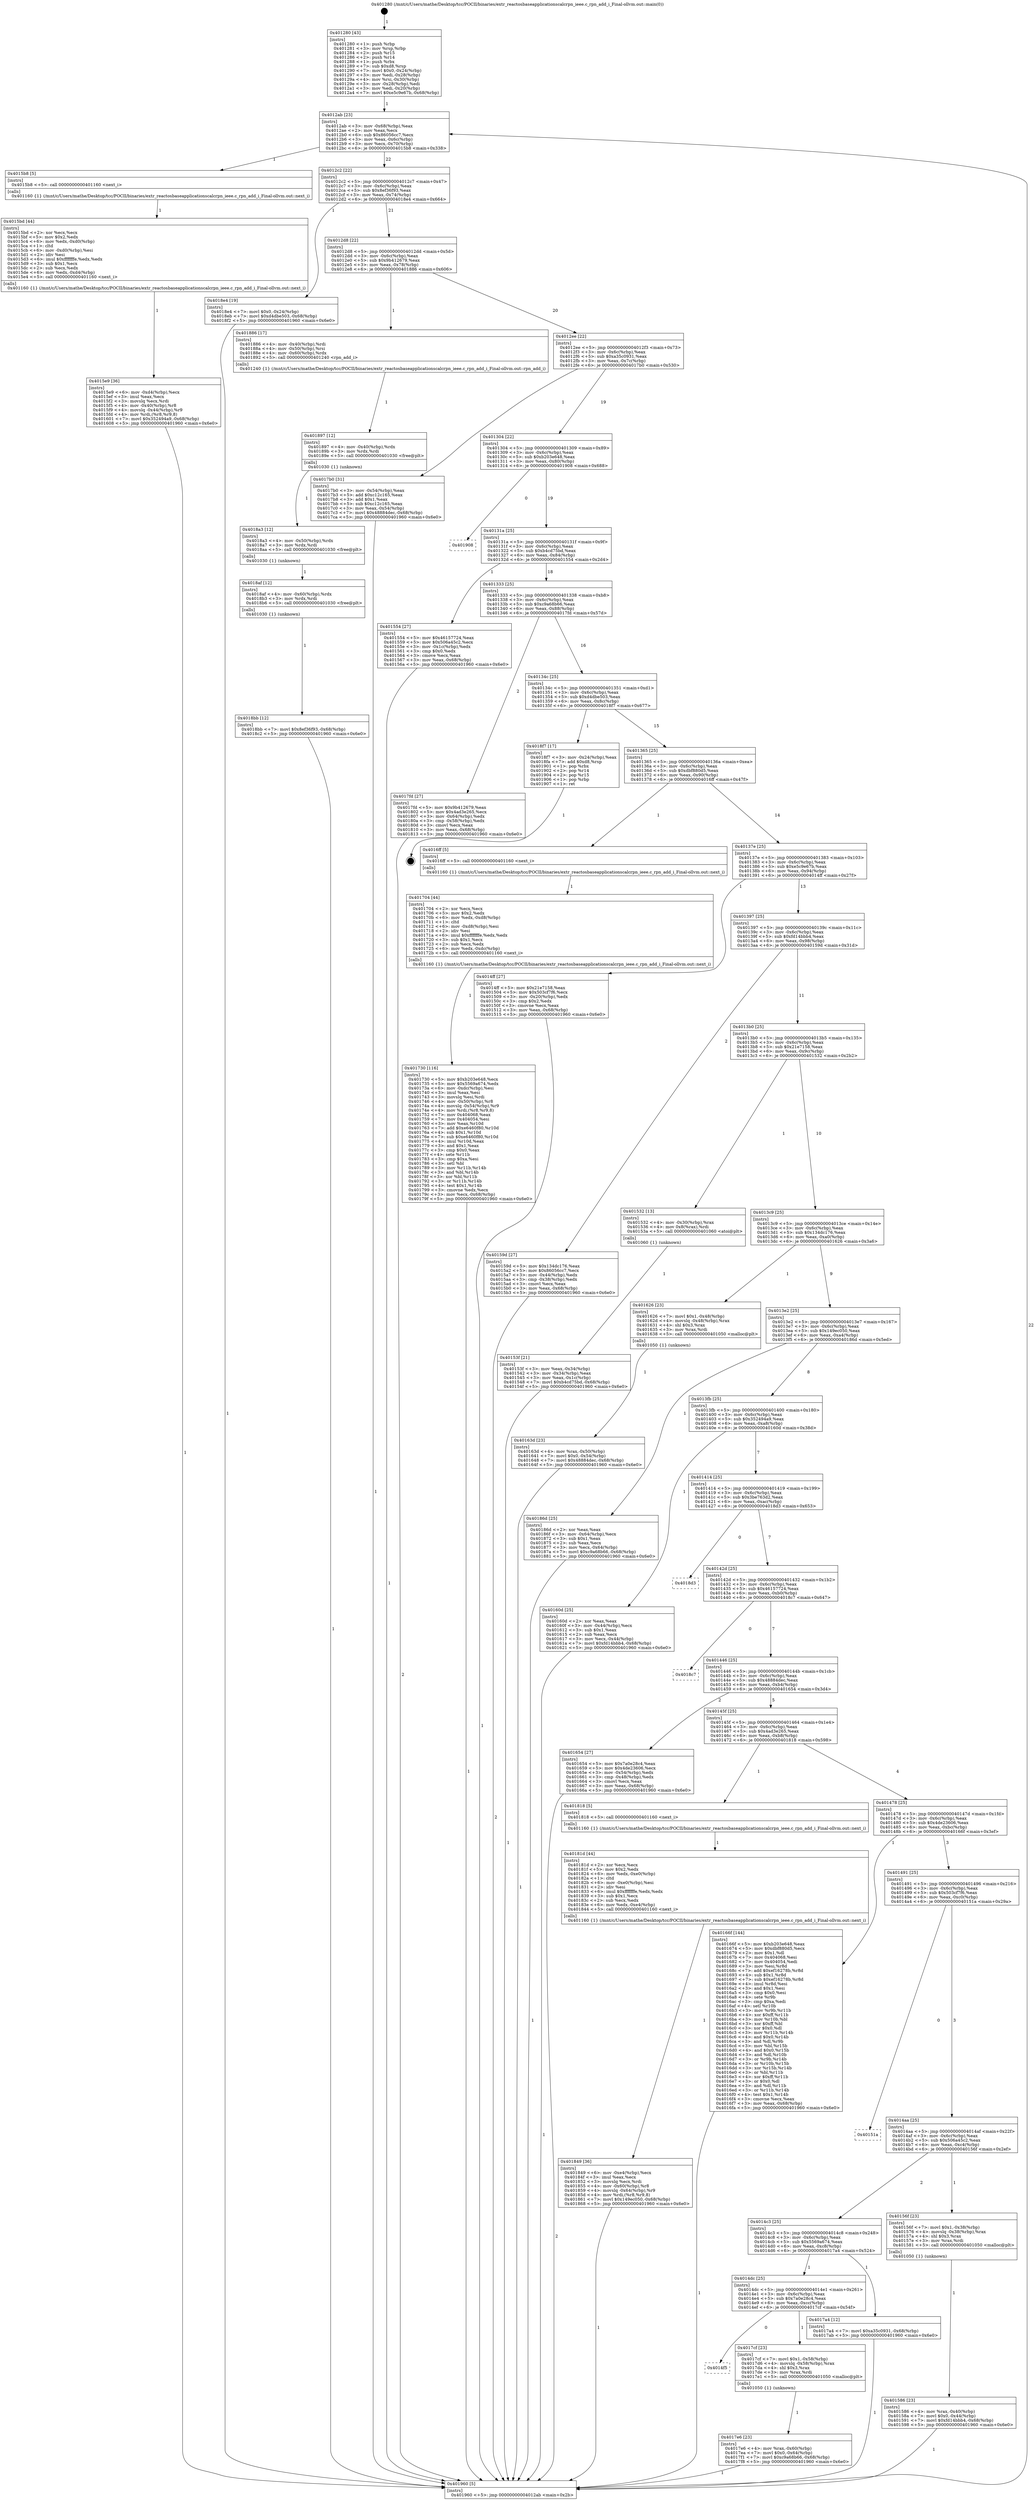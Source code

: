digraph "0x401280" {
  label = "0x401280 (/mnt/c/Users/mathe/Desktop/tcc/POCII/binaries/extr_reactosbaseapplicationscalcrpn_ieee.c_rpn_add_i_Final-ollvm.out::main(0))"
  labelloc = "t"
  node[shape=record]

  Entry [label="",width=0.3,height=0.3,shape=circle,fillcolor=black,style=filled]
  "0x4012ab" [label="{
     0x4012ab [23]\l
     | [instrs]\l
     &nbsp;&nbsp;0x4012ab \<+3\>: mov -0x68(%rbp),%eax\l
     &nbsp;&nbsp;0x4012ae \<+2\>: mov %eax,%ecx\l
     &nbsp;&nbsp;0x4012b0 \<+6\>: sub $0x86056cc7,%ecx\l
     &nbsp;&nbsp;0x4012b6 \<+3\>: mov %eax,-0x6c(%rbp)\l
     &nbsp;&nbsp;0x4012b9 \<+3\>: mov %ecx,-0x70(%rbp)\l
     &nbsp;&nbsp;0x4012bc \<+6\>: je 00000000004015b8 \<main+0x338\>\l
  }"]
  "0x4015b8" [label="{
     0x4015b8 [5]\l
     | [instrs]\l
     &nbsp;&nbsp;0x4015b8 \<+5\>: call 0000000000401160 \<next_i\>\l
     | [calls]\l
     &nbsp;&nbsp;0x401160 \{1\} (/mnt/c/Users/mathe/Desktop/tcc/POCII/binaries/extr_reactosbaseapplicationscalcrpn_ieee.c_rpn_add_i_Final-ollvm.out::next_i)\l
  }"]
  "0x4012c2" [label="{
     0x4012c2 [22]\l
     | [instrs]\l
     &nbsp;&nbsp;0x4012c2 \<+5\>: jmp 00000000004012c7 \<main+0x47\>\l
     &nbsp;&nbsp;0x4012c7 \<+3\>: mov -0x6c(%rbp),%eax\l
     &nbsp;&nbsp;0x4012ca \<+5\>: sub $0x8ef36f93,%eax\l
     &nbsp;&nbsp;0x4012cf \<+3\>: mov %eax,-0x74(%rbp)\l
     &nbsp;&nbsp;0x4012d2 \<+6\>: je 00000000004018e4 \<main+0x664\>\l
  }"]
  Exit [label="",width=0.3,height=0.3,shape=circle,fillcolor=black,style=filled,peripheries=2]
  "0x4018e4" [label="{
     0x4018e4 [19]\l
     | [instrs]\l
     &nbsp;&nbsp;0x4018e4 \<+7\>: movl $0x0,-0x24(%rbp)\l
     &nbsp;&nbsp;0x4018eb \<+7\>: movl $0xd4dbe503,-0x68(%rbp)\l
     &nbsp;&nbsp;0x4018f2 \<+5\>: jmp 0000000000401960 \<main+0x6e0\>\l
  }"]
  "0x4012d8" [label="{
     0x4012d8 [22]\l
     | [instrs]\l
     &nbsp;&nbsp;0x4012d8 \<+5\>: jmp 00000000004012dd \<main+0x5d\>\l
     &nbsp;&nbsp;0x4012dd \<+3\>: mov -0x6c(%rbp),%eax\l
     &nbsp;&nbsp;0x4012e0 \<+5\>: sub $0x9b412679,%eax\l
     &nbsp;&nbsp;0x4012e5 \<+3\>: mov %eax,-0x78(%rbp)\l
     &nbsp;&nbsp;0x4012e8 \<+6\>: je 0000000000401886 \<main+0x606\>\l
  }"]
  "0x4018bb" [label="{
     0x4018bb [12]\l
     | [instrs]\l
     &nbsp;&nbsp;0x4018bb \<+7\>: movl $0x8ef36f93,-0x68(%rbp)\l
     &nbsp;&nbsp;0x4018c2 \<+5\>: jmp 0000000000401960 \<main+0x6e0\>\l
  }"]
  "0x401886" [label="{
     0x401886 [17]\l
     | [instrs]\l
     &nbsp;&nbsp;0x401886 \<+4\>: mov -0x40(%rbp),%rdi\l
     &nbsp;&nbsp;0x40188a \<+4\>: mov -0x50(%rbp),%rsi\l
     &nbsp;&nbsp;0x40188e \<+4\>: mov -0x60(%rbp),%rdx\l
     &nbsp;&nbsp;0x401892 \<+5\>: call 0000000000401240 \<rpn_add_i\>\l
     | [calls]\l
     &nbsp;&nbsp;0x401240 \{1\} (/mnt/c/Users/mathe/Desktop/tcc/POCII/binaries/extr_reactosbaseapplicationscalcrpn_ieee.c_rpn_add_i_Final-ollvm.out::rpn_add_i)\l
  }"]
  "0x4012ee" [label="{
     0x4012ee [22]\l
     | [instrs]\l
     &nbsp;&nbsp;0x4012ee \<+5\>: jmp 00000000004012f3 \<main+0x73\>\l
     &nbsp;&nbsp;0x4012f3 \<+3\>: mov -0x6c(%rbp),%eax\l
     &nbsp;&nbsp;0x4012f6 \<+5\>: sub $0xa35c0931,%eax\l
     &nbsp;&nbsp;0x4012fb \<+3\>: mov %eax,-0x7c(%rbp)\l
     &nbsp;&nbsp;0x4012fe \<+6\>: je 00000000004017b0 \<main+0x530\>\l
  }"]
  "0x4018af" [label="{
     0x4018af [12]\l
     | [instrs]\l
     &nbsp;&nbsp;0x4018af \<+4\>: mov -0x60(%rbp),%rdx\l
     &nbsp;&nbsp;0x4018b3 \<+3\>: mov %rdx,%rdi\l
     &nbsp;&nbsp;0x4018b6 \<+5\>: call 0000000000401030 \<free@plt\>\l
     | [calls]\l
     &nbsp;&nbsp;0x401030 \{1\} (unknown)\l
  }"]
  "0x4017b0" [label="{
     0x4017b0 [31]\l
     | [instrs]\l
     &nbsp;&nbsp;0x4017b0 \<+3\>: mov -0x54(%rbp),%eax\l
     &nbsp;&nbsp;0x4017b3 \<+5\>: add $0xc12c165,%eax\l
     &nbsp;&nbsp;0x4017b8 \<+3\>: add $0x1,%eax\l
     &nbsp;&nbsp;0x4017bb \<+5\>: sub $0xc12c165,%eax\l
     &nbsp;&nbsp;0x4017c0 \<+3\>: mov %eax,-0x54(%rbp)\l
     &nbsp;&nbsp;0x4017c3 \<+7\>: movl $0x48884dec,-0x68(%rbp)\l
     &nbsp;&nbsp;0x4017ca \<+5\>: jmp 0000000000401960 \<main+0x6e0\>\l
  }"]
  "0x401304" [label="{
     0x401304 [22]\l
     | [instrs]\l
     &nbsp;&nbsp;0x401304 \<+5\>: jmp 0000000000401309 \<main+0x89\>\l
     &nbsp;&nbsp;0x401309 \<+3\>: mov -0x6c(%rbp),%eax\l
     &nbsp;&nbsp;0x40130c \<+5\>: sub $0xb203e648,%eax\l
     &nbsp;&nbsp;0x401311 \<+3\>: mov %eax,-0x80(%rbp)\l
     &nbsp;&nbsp;0x401314 \<+6\>: je 0000000000401908 \<main+0x688\>\l
  }"]
  "0x4018a3" [label="{
     0x4018a3 [12]\l
     | [instrs]\l
     &nbsp;&nbsp;0x4018a3 \<+4\>: mov -0x50(%rbp),%rdx\l
     &nbsp;&nbsp;0x4018a7 \<+3\>: mov %rdx,%rdi\l
     &nbsp;&nbsp;0x4018aa \<+5\>: call 0000000000401030 \<free@plt\>\l
     | [calls]\l
     &nbsp;&nbsp;0x401030 \{1\} (unknown)\l
  }"]
  "0x401908" [label="{
     0x401908\l
  }", style=dashed]
  "0x40131a" [label="{
     0x40131a [25]\l
     | [instrs]\l
     &nbsp;&nbsp;0x40131a \<+5\>: jmp 000000000040131f \<main+0x9f\>\l
     &nbsp;&nbsp;0x40131f \<+3\>: mov -0x6c(%rbp),%eax\l
     &nbsp;&nbsp;0x401322 \<+5\>: sub $0xb4cd75bd,%eax\l
     &nbsp;&nbsp;0x401327 \<+6\>: mov %eax,-0x84(%rbp)\l
     &nbsp;&nbsp;0x40132d \<+6\>: je 0000000000401554 \<main+0x2d4\>\l
  }"]
  "0x401897" [label="{
     0x401897 [12]\l
     | [instrs]\l
     &nbsp;&nbsp;0x401897 \<+4\>: mov -0x40(%rbp),%rdx\l
     &nbsp;&nbsp;0x40189b \<+3\>: mov %rdx,%rdi\l
     &nbsp;&nbsp;0x40189e \<+5\>: call 0000000000401030 \<free@plt\>\l
     | [calls]\l
     &nbsp;&nbsp;0x401030 \{1\} (unknown)\l
  }"]
  "0x401554" [label="{
     0x401554 [27]\l
     | [instrs]\l
     &nbsp;&nbsp;0x401554 \<+5\>: mov $0x46157724,%eax\l
     &nbsp;&nbsp;0x401559 \<+5\>: mov $0x506a45c2,%ecx\l
     &nbsp;&nbsp;0x40155e \<+3\>: mov -0x1c(%rbp),%edx\l
     &nbsp;&nbsp;0x401561 \<+3\>: cmp $0x0,%edx\l
     &nbsp;&nbsp;0x401564 \<+3\>: cmove %ecx,%eax\l
     &nbsp;&nbsp;0x401567 \<+3\>: mov %eax,-0x68(%rbp)\l
     &nbsp;&nbsp;0x40156a \<+5\>: jmp 0000000000401960 \<main+0x6e0\>\l
  }"]
  "0x401333" [label="{
     0x401333 [25]\l
     | [instrs]\l
     &nbsp;&nbsp;0x401333 \<+5\>: jmp 0000000000401338 \<main+0xb8\>\l
     &nbsp;&nbsp;0x401338 \<+3\>: mov -0x6c(%rbp),%eax\l
     &nbsp;&nbsp;0x40133b \<+5\>: sub $0xc9a68b66,%eax\l
     &nbsp;&nbsp;0x401340 \<+6\>: mov %eax,-0x88(%rbp)\l
     &nbsp;&nbsp;0x401346 \<+6\>: je 00000000004017fd \<main+0x57d\>\l
  }"]
  "0x401849" [label="{
     0x401849 [36]\l
     | [instrs]\l
     &nbsp;&nbsp;0x401849 \<+6\>: mov -0xe4(%rbp),%ecx\l
     &nbsp;&nbsp;0x40184f \<+3\>: imul %eax,%ecx\l
     &nbsp;&nbsp;0x401852 \<+3\>: movslq %ecx,%rdi\l
     &nbsp;&nbsp;0x401855 \<+4\>: mov -0x60(%rbp),%r8\l
     &nbsp;&nbsp;0x401859 \<+4\>: movslq -0x64(%rbp),%r9\l
     &nbsp;&nbsp;0x40185d \<+4\>: mov %rdi,(%r8,%r9,8)\l
     &nbsp;&nbsp;0x401861 \<+7\>: movl $0x149ec050,-0x68(%rbp)\l
     &nbsp;&nbsp;0x401868 \<+5\>: jmp 0000000000401960 \<main+0x6e0\>\l
  }"]
  "0x4017fd" [label="{
     0x4017fd [27]\l
     | [instrs]\l
     &nbsp;&nbsp;0x4017fd \<+5\>: mov $0x9b412679,%eax\l
     &nbsp;&nbsp;0x401802 \<+5\>: mov $0x4ad3e265,%ecx\l
     &nbsp;&nbsp;0x401807 \<+3\>: mov -0x64(%rbp),%edx\l
     &nbsp;&nbsp;0x40180a \<+3\>: cmp -0x58(%rbp),%edx\l
     &nbsp;&nbsp;0x40180d \<+3\>: cmovl %ecx,%eax\l
     &nbsp;&nbsp;0x401810 \<+3\>: mov %eax,-0x68(%rbp)\l
     &nbsp;&nbsp;0x401813 \<+5\>: jmp 0000000000401960 \<main+0x6e0\>\l
  }"]
  "0x40134c" [label="{
     0x40134c [25]\l
     | [instrs]\l
     &nbsp;&nbsp;0x40134c \<+5\>: jmp 0000000000401351 \<main+0xd1\>\l
     &nbsp;&nbsp;0x401351 \<+3\>: mov -0x6c(%rbp),%eax\l
     &nbsp;&nbsp;0x401354 \<+5\>: sub $0xd4dbe503,%eax\l
     &nbsp;&nbsp;0x401359 \<+6\>: mov %eax,-0x8c(%rbp)\l
     &nbsp;&nbsp;0x40135f \<+6\>: je 00000000004018f7 \<main+0x677\>\l
  }"]
  "0x40181d" [label="{
     0x40181d [44]\l
     | [instrs]\l
     &nbsp;&nbsp;0x40181d \<+2\>: xor %ecx,%ecx\l
     &nbsp;&nbsp;0x40181f \<+5\>: mov $0x2,%edx\l
     &nbsp;&nbsp;0x401824 \<+6\>: mov %edx,-0xe0(%rbp)\l
     &nbsp;&nbsp;0x40182a \<+1\>: cltd\l
     &nbsp;&nbsp;0x40182b \<+6\>: mov -0xe0(%rbp),%esi\l
     &nbsp;&nbsp;0x401831 \<+2\>: idiv %esi\l
     &nbsp;&nbsp;0x401833 \<+6\>: imul $0xfffffffe,%edx,%edx\l
     &nbsp;&nbsp;0x401839 \<+3\>: sub $0x1,%ecx\l
     &nbsp;&nbsp;0x40183c \<+2\>: sub %ecx,%edx\l
     &nbsp;&nbsp;0x40183e \<+6\>: mov %edx,-0xe4(%rbp)\l
     &nbsp;&nbsp;0x401844 \<+5\>: call 0000000000401160 \<next_i\>\l
     | [calls]\l
     &nbsp;&nbsp;0x401160 \{1\} (/mnt/c/Users/mathe/Desktop/tcc/POCII/binaries/extr_reactosbaseapplicationscalcrpn_ieee.c_rpn_add_i_Final-ollvm.out::next_i)\l
  }"]
  "0x4018f7" [label="{
     0x4018f7 [17]\l
     | [instrs]\l
     &nbsp;&nbsp;0x4018f7 \<+3\>: mov -0x24(%rbp),%eax\l
     &nbsp;&nbsp;0x4018fa \<+7\>: add $0xd8,%rsp\l
     &nbsp;&nbsp;0x401901 \<+1\>: pop %rbx\l
     &nbsp;&nbsp;0x401902 \<+2\>: pop %r14\l
     &nbsp;&nbsp;0x401904 \<+2\>: pop %r15\l
     &nbsp;&nbsp;0x401906 \<+1\>: pop %rbp\l
     &nbsp;&nbsp;0x401907 \<+1\>: ret\l
  }"]
  "0x401365" [label="{
     0x401365 [25]\l
     | [instrs]\l
     &nbsp;&nbsp;0x401365 \<+5\>: jmp 000000000040136a \<main+0xea\>\l
     &nbsp;&nbsp;0x40136a \<+3\>: mov -0x6c(%rbp),%eax\l
     &nbsp;&nbsp;0x40136d \<+5\>: sub $0xdbf880d5,%eax\l
     &nbsp;&nbsp;0x401372 \<+6\>: mov %eax,-0x90(%rbp)\l
     &nbsp;&nbsp;0x401378 \<+6\>: je 00000000004016ff \<main+0x47f\>\l
  }"]
  "0x4017e6" [label="{
     0x4017e6 [23]\l
     | [instrs]\l
     &nbsp;&nbsp;0x4017e6 \<+4\>: mov %rax,-0x60(%rbp)\l
     &nbsp;&nbsp;0x4017ea \<+7\>: movl $0x0,-0x64(%rbp)\l
     &nbsp;&nbsp;0x4017f1 \<+7\>: movl $0xc9a68b66,-0x68(%rbp)\l
     &nbsp;&nbsp;0x4017f8 \<+5\>: jmp 0000000000401960 \<main+0x6e0\>\l
  }"]
  "0x4016ff" [label="{
     0x4016ff [5]\l
     | [instrs]\l
     &nbsp;&nbsp;0x4016ff \<+5\>: call 0000000000401160 \<next_i\>\l
     | [calls]\l
     &nbsp;&nbsp;0x401160 \{1\} (/mnt/c/Users/mathe/Desktop/tcc/POCII/binaries/extr_reactosbaseapplicationscalcrpn_ieee.c_rpn_add_i_Final-ollvm.out::next_i)\l
  }"]
  "0x40137e" [label="{
     0x40137e [25]\l
     | [instrs]\l
     &nbsp;&nbsp;0x40137e \<+5\>: jmp 0000000000401383 \<main+0x103\>\l
     &nbsp;&nbsp;0x401383 \<+3\>: mov -0x6c(%rbp),%eax\l
     &nbsp;&nbsp;0x401386 \<+5\>: sub $0xe5c9e67b,%eax\l
     &nbsp;&nbsp;0x40138b \<+6\>: mov %eax,-0x94(%rbp)\l
     &nbsp;&nbsp;0x401391 \<+6\>: je 00000000004014ff \<main+0x27f\>\l
  }"]
  "0x4014f5" [label="{
     0x4014f5\l
  }", style=dashed]
  "0x4014ff" [label="{
     0x4014ff [27]\l
     | [instrs]\l
     &nbsp;&nbsp;0x4014ff \<+5\>: mov $0x21e7158,%eax\l
     &nbsp;&nbsp;0x401504 \<+5\>: mov $0x503cf7f6,%ecx\l
     &nbsp;&nbsp;0x401509 \<+3\>: mov -0x20(%rbp),%edx\l
     &nbsp;&nbsp;0x40150c \<+3\>: cmp $0x2,%edx\l
     &nbsp;&nbsp;0x40150f \<+3\>: cmovne %ecx,%eax\l
     &nbsp;&nbsp;0x401512 \<+3\>: mov %eax,-0x68(%rbp)\l
     &nbsp;&nbsp;0x401515 \<+5\>: jmp 0000000000401960 \<main+0x6e0\>\l
  }"]
  "0x401397" [label="{
     0x401397 [25]\l
     | [instrs]\l
     &nbsp;&nbsp;0x401397 \<+5\>: jmp 000000000040139c \<main+0x11c\>\l
     &nbsp;&nbsp;0x40139c \<+3\>: mov -0x6c(%rbp),%eax\l
     &nbsp;&nbsp;0x40139f \<+5\>: sub $0xfd14bbb4,%eax\l
     &nbsp;&nbsp;0x4013a4 \<+6\>: mov %eax,-0x98(%rbp)\l
     &nbsp;&nbsp;0x4013aa \<+6\>: je 000000000040159d \<main+0x31d\>\l
  }"]
  "0x401960" [label="{
     0x401960 [5]\l
     | [instrs]\l
     &nbsp;&nbsp;0x401960 \<+5\>: jmp 00000000004012ab \<main+0x2b\>\l
  }"]
  "0x401280" [label="{
     0x401280 [43]\l
     | [instrs]\l
     &nbsp;&nbsp;0x401280 \<+1\>: push %rbp\l
     &nbsp;&nbsp;0x401281 \<+3\>: mov %rsp,%rbp\l
     &nbsp;&nbsp;0x401284 \<+2\>: push %r15\l
     &nbsp;&nbsp;0x401286 \<+2\>: push %r14\l
     &nbsp;&nbsp;0x401288 \<+1\>: push %rbx\l
     &nbsp;&nbsp;0x401289 \<+7\>: sub $0xd8,%rsp\l
     &nbsp;&nbsp;0x401290 \<+7\>: movl $0x0,-0x24(%rbp)\l
     &nbsp;&nbsp;0x401297 \<+3\>: mov %edi,-0x28(%rbp)\l
     &nbsp;&nbsp;0x40129a \<+4\>: mov %rsi,-0x30(%rbp)\l
     &nbsp;&nbsp;0x40129e \<+3\>: mov -0x28(%rbp),%edi\l
     &nbsp;&nbsp;0x4012a1 \<+3\>: mov %edi,-0x20(%rbp)\l
     &nbsp;&nbsp;0x4012a4 \<+7\>: movl $0xe5c9e67b,-0x68(%rbp)\l
  }"]
  "0x4017cf" [label="{
     0x4017cf [23]\l
     | [instrs]\l
     &nbsp;&nbsp;0x4017cf \<+7\>: movl $0x1,-0x58(%rbp)\l
     &nbsp;&nbsp;0x4017d6 \<+4\>: movslq -0x58(%rbp),%rax\l
     &nbsp;&nbsp;0x4017da \<+4\>: shl $0x3,%rax\l
     &nbsp;&nbsp;0x4017de \<+3\>: mov %rax,%rdi\l
     &nbsp;&nbsp;0x4017e1 \<+5\>: call 0000000000401050 \<malloc@plt\>\l
     | [calls]\l
     &nbsp;&nbsp;0x401050 \{1\} (unknown)\l
  }"]
  "0x40159d" [label="{
     0x40159d [27]\l
     | [instrs]\l
     &nbsp;&nbsp;0x40159d \<+5\>: mov $0x134dc176,%eax\l
     &nbsp;&nbsp;0x4015a2 \<+5\>: mov $0x86056cc7,%ecx\l
     &nbsp;&nbsp;0x4015a7 \<+3\>: mov -0x44(%rbp),%edx\l
     &nbsp;&nbsp;0x4015aa \<+3\>: cmp -0x38(%rbp),%edx\l
     &nbsp;&nbsp;0x4015ad \<+3\>: cmovl %ecx,%eax\l
     &nbsp;&nbsp;0x4015b0 \<+3\>: mov %eax,-0x68(%rbp)\l
     &nbsp;&nbsp;0x4015b3 \<+5\>: jmp 0000000000401960 \<main+0x6e0\>\l
  }"]
  "0x4013b0" [label="{
     0x4013b0 [25]\l
     | [instrs]\l
     &nbsp;&nbsp;0x4013b0 \<+5\>: jmp 00000000004013b5 \<main+0x135\>\l
     &nbsp;&nbsp;0x4013b5 \<+3\>: mov -0x6c(%rbp),%eax\l
     &nbsp;&nbsp;0x4013b8 \<+5\>: sub $0x21e7158,%eax\l
     &nbsp;&nbsp;0x4013bd \<+6\>: mov %eax,-0x9c(%rbp)\l
     &nbsp;&nbsp;0x4013c3 \<+6\>: je 0000000000401532 \<main+0x2b2\>\l
  }"]
  "0x4014dc" [label="{
     0x4014dc [25]\l
     | [instrs]\l
     &nbsp;&nbsp;0x4014dc \<+5\>: jmp 00000000004014e1 \<main+0x261\>\l
     &nbsp;&nbsp;0x4014e1 \<+3\>: mov -0x6c(%rbp),%eax\l
     &nbsp;&nbsp;0x4014e4 \<+5\>: sub $0x7a0e28c4,%eax\l
     &nbsp;&nbsp;0x4014e9 \<+6\>: mov %eax,-0xcc(%rbp)\l
     &nbsp;&nbsp;0x4014ef \<+6\>: je 00000000004017cf \<main+0x54f\>\l
  }"]
  "0x401532" [label="{
     0x401532 [13]\l
     | [instrs]\l
     &nbsp;&nbsp;0x401532 \<+4\>: mov -0x30(%rbp),%rax\l
     &nbsp;&nbsp;0x401536 \<+4\>: mov 0x8(%rax),%rdi\l
     &nbsp;&nbsp;0x40153a \<+5\>: call 0000000000401060 \<atoi@plt\>\l
     | [calls]\l
     &nbsp;&nbsp;0x401060 \{1\} (unknown)\l
  }"]
  "0x4013c9" [label="{
     0x4013c9 [25]\l
     | [instrs]\l
     &nbsp;&nbsp;0x4013c9 \<+5\>: jmp 00000000004013ce \<main+0x14e\>\l
     &nbsp;&nbsp;0x4013ce \<+3\>: mov -0x6c(%rbp),%eax\l
     &nbsp;&nbsp;0x4013d1 \<+5\>: sub $0x134dc176,%eax\l
     &nbsp;&nbsp;0x4013d6 \<+6\>: mov %eax,-0xa0(%rbp)\l
     &nbsp;&nbsp;0x4013dc \<+6\>: je 0000000000401626 \<main+0x3a6\>\l
  }"]
  "0x40153f" [label="{
     0x40153f [21]\l
     | [instrs]\l
     &nbsp;&nbsp;0x40153f \<+3\>: mov %eax,-0x34(%rbp)\l
     &nbsp;&nbsp;0x401542 \<+3\>: mov -0x34(%rbp),%eax\l
     &nbsp;&nbsp;0x401545 \<+3\>: mov %eax,-0x1c(%rbp)\l
     &nbsp;&nbsp;0x401548 \<+7\>: movl $0xb4cd75bd,-0x68(%rbp)\l
     &nbsp;&nbsp;0x40154f \<+5\>: jmp 0000000000401960 \<main+0x6e0\>\l
  }"]
  "0x4017a4" [label="{
     0x4017a4 [12]\l
     | [instrs]\l
     &nbsp;&nbsp;0x4017a4 \<+7\>: movl $0xa35c0931,-0x68(%rbp)\l
     &nbsp;&nbsp;0x4017ab \<+5\>: jmp 0000000000401960 \<main+0x6e0\>\l
  }"]
  "0x401626" [label="{
     0x401626 [23]\l
     | [instrs]\l
     &nbsp;&nbsp;0x401626 \<+7\>: movl $0x1,-0x48(%rbp)\l
     &nbsp;&nbsp;0x40162d \<+4\>: movslq -0x48(%rbp),%rax\l
     &nbsp;&nbsp;0x401631 \<+4\>: shl $0x3,%rax\l
     &nbsp;&nbsp;0x401635 \<+3\>: mov %rax,%rdi\l
     &nbsp;&nbsp;0x401638 \<+5\>: call 0000000000401050 \<malloc@plt\>\l
     | [calls]\l
     &nbsp;&nbsp;0x401050 \{1\} (unknown)\l
  }"]
  "0x4013e2" [label="{
     0x4013e2 [25]\l
     | [instrs]\l
     &nbsp;&nbsp;0x4013e2 \<+5\>: jmp 00000000004013e7 \<main+0x167\>\l
     &nbsp;&nbsp;0x4013e7 \<+3\>: mov -0x6c(%rbp),%eax\l
     &nbsp;&nbsp;0x4013ea \<+5\>: sub $0x149ec050,%eax\l
     &nbsp;&nbsp;0x4013ef \<+6\>: mov %eax,-0xa4(%rbp)\l
     &nbsp;&nbsp;0x4013f5 \<+6\>: je 000000000040186d \<main+0x5ed\>\l
  }"]
  "0x401730" [label="{
     0x401730 [116]\l
     | [instrs]\l
     &nbsp;&nbsp;0x401730 \<+5\>: mov $0xb203e648,%ecx\l
     &nbsp;&nbsp;0x401735 \<+5\>: mov $0x5569a674,%edx\l
     &nbsp;&nbsp;0x40173a \<+6\>: mov -0xdc(%rbp),%esi\l
     &nbsp;&nbsp;0x401740 \<+3\>: imul %eax,%esi\l
     &nbsp;&nbsp;0x401743 \<+3\>: movslq %esi,%rdi\l
     &nbsp;&nbsp;0x401746 \<+4\>: mov -0x50(%rbp),%r8\l
     &nbsp;&nbsp;0x40174a \<+4\>: movslq -0x54(%rbp),%r9\l
     &nbsp;&nbsp;0x40174e \<+4\>: mov %rdi,(%r8,%r9,8)\l
     &nbsp;&nbsp;0x401752 \<+7\>: mov 0x404068,%eax\l
     &nbsp;&nbsp;0x401759 \<+7\>: mov 0x404054,%esi\l
     &nbsp;&nbsp;0x401760 \<+3\>: mov %eax,%r10d\l
     &nbsp;&nbsp;0x401763 \<+7\>: add $0xe6460f80,%r10d\l
     &nbsp;&nbsp;0x40176a \<+4\>: sub $0x1,%r10d\l
     &nbsp;&nbsp;0x40176e \<+7\>: sub $0xe6460f80,%r10d\l
     &nbsp;&nbsp;0x401775 \<+4\>: imul %r10d,%eax\l
     &nbsp;&nbsp;0x401779 \<+3\>: and $0x1,%eax\l
     &nbsp;&nbsp;0x40177c \<+3\>: cmp $0x0,%eax\l
     &nbsp;&nbsp;0x40177f \<+4\>: sete %r11b\l
     &nbsp;&nbsp;0x401783 \<+3\>: cmp $0xa,%esi\l
     &nbsp;&nbsp;0x401786 \<+3\>: setl %bl\l
     &nbsp;&nbsp;0x401789 \<+3\>: mov %r11b,%r14b\l
     &nbsp;&nbsp;0x40178c \<+3\>: and %bl,%r14b\l
     &nbsp;&nbsp;0x40178f \<+3\>: xor %bl,%r11b\l
     &nbsp;&nbsp;0x401792 \<+3\>: or %r11b,%r14b\l
     &nbsp;&nbsp;0x401795 \<+4\>: test $0x1,%r14b\l
     &nbsp;&nbsp;0x401799 \<+3\>: cmovne %edx,%ecx\l
     &nbsp;&nbsp;0x40179c \<+3\>: mov %ecx,-0x68(%rbp)\l
     &nbsp;&nbsp;0x40179f \<+5\>: jmp 0000000000401960 \<main+0x6e0\>\l
  }"]
  "0x40186d" [label="{
     0x40186d [25]\l
     | [instrs]\l
     &nbsp;&nbsp;0x40186d \<+2\>: xor %eax,%eax\l
     &nbsp;&nbsp;0x40186f \<+3\>: mov -0x64(%rbp),%ecx\l
     &nbsp;&nbsp;0x401872 \<+3\>: sub $0x1,%eax\l
     &nbsp;&nbsp;0x401875 \<+2\>: sub %eax,%ecx\l
     &nbsp;&nbsp;0x401877 \<+3\>: mov %ecx,-0x64(%rbp)\l
     &nbsp;&nbsp;0x40187a \<+7\>: movl $0xc9a68b66,-0x68(%rbp)\l
     &nbsp;&nbsp;0x401881 \<+5\>: jmp 0000000000401960 \<main+0x6e0\>\l
  }"]
  "0x4013fb" [label="{
     0x4013fb [25]\l
     | [instrs]\l
     &nbsp;&nbsp;0x4013fb \<+5\>: jmp 0000000000401400 \<main+0x180\>\l
     &nbsp;&nbsp;0x401400 \<+3\>: mov -0x6c(%rbp),%eax\l
     &nbsp;&nbsp;0x401403 \<+5\>: sub $0x352494a9,%eax\l
     &nbsp;&nbsp;0x401408 \<+6\>: mov %eax,-0xa8(%rbp)\l
     &nbsp;&nbsp;0x40140e \<+6\>: je 000000000040160d \<main+0x38d\>\l
  }"]
  "0x401704" [label="{
     0x401704 [44]\l
     | [instrs]\l
     &nbsp;&nbsp;0x401704 \<+2\>: xor %ecx,%ecx\l
     &nbsp;&nbsp;0x401706 \<+5\>: mov $0x2,%edx\l
     &nbsp;&nbsp;0x40170b \<+6\>: mov %edx,-0xd8(%rbp)\l
     &nbsp;&nbsp;0x401711 \<+1\>: cltd\l
     &nbsp;&nbsp;0x401712 \<+6\>: mov -0xd8(%rbp),%esi\l
     &nbsp;&nbsp;0x401718 \<+2\>: idiv %esi\l
     &nbsp;&nbsp;0x40171a \<+6\>: imul $0xfffffffe,%edx,%edx\l
     &nbsp;&nbsp;0x401720 \<+3\>: sub $0x1,%ecx\l
     &nbsp;&nbsp;0x401723 \<+2\>: sub %ecx,%edx\l
     &nbsp;&nbsp;0x401725 \<+6\>: mov %edx,-0xdc(%rbp)\l
     &nbsp;&nbsp;0x40172b \<+5\>: call 0000000000401160 \<next_i\>\l
     | [calls]\l
     &nbsp;&nbsp;0x401160 \{1\} (/mnt/c/Users/mathe/Desktop/tcc/POCII/binaries/extr_reactosbaseapplicationscalcrpn_ieee.c_rpn_add_i_Final-ollvm.out::next_i)\l
  }"]
  "0x40160d" [label="{
     0x40160d [25]\l
     | [instrs]\l
     &nbsp;&nbsp;0x40160d \<+2\>: xor %eax,%eax\l
     &nbsp;&nbsp;0x40160f \<+3\>: mov -0x44(%rbp),%ecx\l
     &nbsp;&nbsp;0x401612 \<+3\>: sub $0x1,%eax\l
     &nbsp;&nbsp;0x401615 \<+2\>: sub %eax,%ecx\l
     &nbsp;&nbsp;0x401617 \<+3\>: mov %ecx,-0x44(%rbp)\l
     &nbsp;&nbsp;0x40161a \<+7\>: movl $0xfd14bbb4,-0x68(%rbp)\l
     &nbsp;&nbsp;0x401621 \<+5\>: jmp 0000000000401960 \<main+0x6e0\>\l
  }"]
  "0x401414" [label="{
     0x401414 [25]\l
     | [instrs]\l
     &nbsp;&nbsp;0x401414 \<+5\>: jmp 0000000000401419 \<main+0x199\>\l
     &nbsp;&nbsp;0x401419 \<+3\>: mov -0x6c(%rbp),%eax\l
     &nbsp;&nbsp;0x40141c \<+5\>: sub $0x3be763d2,%eax\l
     &nbsp;&nbsp;0x401421 \<+6\>: mov %eax,-0xac(%rbp)\l
     &nbsp;&nbsp;0x401427 \<+6\>: je 00000000004018d3 \<main+0x653\>\l
  }"]
  "0x40163d" [label="{
     0x40163d [23]\l
     | [instrs]\l
     &nbsp;&nbsp;0x40163d \<+4\>: mov %rax,-0x50(%rbp)\l
     &nbsp;&nbsp;0x401641 \<+7\>: movl $0x0,-0x54(%rbp)\l
     &nbsp;&nbsp;0x401648 \<+7\>: movl $0x48884dec,-0x68(%rbp)\l
     &nbsp;&nbsp;0x40164f \<+5\>: jmp 0000000000401960 \<main+0x6e0\>\l
  }"]
  "0x4018d3" [label="{
     0x4018d3\l
  }", style=dashed]
  "0x40142d" [label="{
     0x40142d [25]\l
     | [instrs]\l
     &nbsp;&nbsp;0x40142d \<+5\>: jmp 0000000000401432 \<main+0x1b2\>\l
     &nbsp;&nbsp;0x401432 \<+3\>: mov -0x6c(%rbp),%eax\l
     &nbsp;&nbsp;0x401435 \<+5\>: sub $0x46157724,%eax\l
     &nbsp;&nbsp;0x40143a \<+6\>: mov %eax,-0xb0(%rbp)\l
     &nbsp;&nbsp;0x401440 \<+6\>: je 00000000004018c7 \<main+0x647\>\l
  }"]
  "0x4015e9" [label="{
     0x4015e9 [36]\l
     | [instrs]\l
     &nbsp;&nbsp;0x4015e9 \<+6\>: mov -0xd4(%rbp),%ecx\l
     &nbsp;&nbsp;0x4015ef \<+3\>: imul %eax,%ecx\l
     &nbsp;&nbsp;0x4015f2 \<+3\>: movslq %ecx,%rdi\l
     &nbsp;&nbsp;0x4015f5 \<+4\>: mov -0x40(%rbp),%r8\l
     &nbsp;&nbsp;0x4015f9 \<+4\>: movslq -0x44(%rbp),%r9\l
     &nbsp;&nbsp;0x4015fd \<+4\>: mov %rdi,(%r8,%r9,8)\l
     &nbsp;&nbsp;0x401601 \<+7\>: movl $0x352494a9,-0x68(%rbp)\l
     &nbsp;&nbsp;0x401608 \<+5\>: jmp 0000000000401960 \<main+0x6e0\>\l
  }"]
  "0x4018c7" [label="{
     0x4018c7\l
  }", style=dashed]
  "0x401446" [label="{
     0x401446 [25]\l
     | [instrs]\l
     &nbsp;&nbsp;0x401446 \<+5\>: jmp 000000000040144b \<main+0x1cb\>\l
     &nbsp;&nbsp;0x40144b \<+3\>: mov -0x6c(%rbp),%eax\l
     &nbsp;&nbsp;0x40144e \<+5\>: sub $0x48884dec,%eax\l
     &nbsp;&nbsp;0x401453 \<+6\>: mov %eax,-0xb4(%rbp)\l
     &nbsp;&nbsp;0x401459 \<+6\>: je 0000000000401654 \<main+0x3d4\>\l
  }"]
  "0x4015bd" [label="{
     0x4015bd [44]\l
     | [instrs]\l
     &nbsp;&nbsp;0x4015bd \<+2\>: xor %ecx,%ecx\l
     &nbsp;&nbsp;0x4015bf \<+5\>: mov $0x2,%edx\l
     &nbsp;&nbsp;0x4015c4 \<+6\>: mov %edx,-0xd0(%rbp)\l
     &nbsp;&nbsp;0x4015ca \<+1\>: cltd\l
     &nbsp;&nbsp;0x4015cb \<+6\>: mov -0xd0(%rbp),%esi\l
     &nbsp;&nbsp;0x4015d1 \<+2\>: idiv %esi\l
     &nbsp;&nbsp;0x4015d3 \<+6\>: imul $0xfffffffe,%edx,%edx\l
     &nbsp;&nbsp;0x4015d9 \<+3\>: sub $0x1,%ecx\l
     &nbsp;&nbsp;0x4015dc \<+2\>: sub %ecx,%edx\l
     &nbsp;&nbsp;0x4015de \<+6\>: mov %edx,-0xd4(%rbp)\l
     &nbsp;&nbsp;0x4015e4 \<+5\>: call 0000000000401160 \<next_i\>\l
     | [calls]\l
     &nbsp;&nbsp;0x401160 \{1\} (/mnt/c/Users/mathe/Desktop/tcc/POCII/binaries/extr_reactosbaseapplicationscalcrpn_ieee.c_rpn_add_i_Final-ollvm.out::next_i)\l
  }"]
  "0x401654" [label="{
     0x401654 [27]\l
     | [instrs]\l
     &nbsp;&nbsp;0x401654 \<+5\>: mov $0x7a0e28c4,%eax\l
     &nbsp;&nbsp;0x401659 \<+5\>: mov $0x4de23606,%ecx\l
     &nbsp;&nbsp;0x40165e \<+3\>: mov -0x54(%rbp),%edx\l
     &nbsp;&nbsp;0x401661 \<+3\>: cmp -0x48(%rbp),%edx\l
     &nbsp;&nbsp;0x401664 \<+3\>: cmovl %ecx,%eax\l
     &nbsp;&nbsp;0x401667 \<+3\>: mov %eax,-0x68(%rbp)\l
     &nbsp;&nbsp;0x40166a \<+5\>: jmp 0000000000401960 \<main+0x6e0\>\l
  }"]
  "0x40145f" [label="{
     0x40145f [25]\l
     | [instrs]\l
     &nbsp;&nbsp;0x40145f \<+5\>: jmp 0000000000401464 \<main+0x1e4\>\l
     &nbsp;&nbsp;0x401464 \<+3\>: mov -0x6c(%rbp),%eax\l
     &nbsp;&nbsp;0x401467 \<+5\>: sub $0x4ad3e265,%eax\l
     &nbsp;&nbsp;0x40146c \<+6\>: mov %eax,-0xb8(%rbp)\l
     &nbsp;&nbsp;0x401472 \<+6\>: je 0000000000401818 \<main+0x598\>\l
  }"]
  "0x401586" [label="{
     0x401586 [23]\l
     | [instrs]\l
     &nbsp;&nbsp;0x401586 \<+4\>: mov %rax,-0x40(%rbp)\l
     &nbsp;&nbsp;0x40158a \<+7\>: movl $0x0,-0x44(%rbp)\l
     &nbsp;&nbsp;0x401591 \<+7\>: movl $0xfd14bbb4,-0x68(%rbp)\l
     &nbsp;&nbsp;0x401598 \<+5\>: jmp 0000000000401960 \<main+0x6e0\>\l
  }"]
  "0x401818" [label="{
     0x401818 [5]\l
     | [instrs]\l
     &nbsp;&nbsp;0x401818 \<+5\>: call 0000000000401160 \<next_i\>\l
     | [calls]\l
     &nbsp;&nbsp;0x401160 \{1\} (/mnt/c/Users/mathe/Desktop/tcc/POCII/binaries/extr_reactosbaseapplicationscalcrpn_ieee.c_rpn_add_i_Final-ollvm.out::next_i)\l
  }"]
  "0x401478" [label="{
     0x401478 [25]\l
     | [instrs]\l
     &nbsp;&nbsp;0x401478 \<+5\>: jmp 000000000040147d \<main+0x1fd\>\l
     &nbsp;&nbsp;0x40147d \<+3\>: mov -0x6c(%rbp),%eax\l
     &nbsp;&nbsp;0x401480 \<+5\>: sub $0x4de23606,%eax\l
     &nbsp;&nbsp;0x401485 \<+6\>: mov %eax,-0xbc(%rbp)\l
     &nbsp;&nbsp;0x40148b \<+6\>: je 000000000040166f \<main+0x3ef\>\l
  }"]
  "0x4014c3" [label="{
     0x4014c3 [25]\l
     | [instrs]\l
     &nbsp;&nbsp;0x4014c3 \<+5\>: jmp 00000000004014c8 \<main+0x248\>\l
     &nbsp;&nbsp;0x4014c8 \<+3\>: mov -0x6c(%rbp),%eax\l
     &nbsp;&nbsp;0x4014cb \<+5\>: sub $0x5569a674,%eax\l
     &nbsp;&nbsp;0x4014d0 \<+6\>: mov %eax,-0xc8(%rbp)\l
     &nbsp;&nbsp;0x4014d6 \<+6\>: je 00000000004017a4 \<main+0x524\>\l
  }"]
  "0x40166f" [label="{
     0x40166f [144]\l
     | [instrs]\l
     &nbsp;&nbsp;0x40166f \<+5\>: mov $0xb203e648,%eax\l
     &nbsp;&nbsp;0x401674 \<+5\>: mov $0xdbf880d5,%ecx\l
     &nbsp;&nbsp;0x401679 \<+2\>: mov $0x1,%dl\l
     &nbsp;&nbsp;0x40167b \<+7\>: mov 0x404068,%esi\l
     &nbsp;&nbsp;0x401682 \<+7\>: mov 0x404054,%edi\l
     &nbsp;&nbsp;0x401689 \<+3\>: mov %esi,%r8d\l
     &nbsp;&nbsp;0x40168c \<+7\>: add $0xef16278b,%r8d\l
     &nbsp;&nbsp;0x401693 \<+4\>: sub $0x1,%r8d\l
     &nbsp;&nbsp;0x401697 \<+7\>: sub $0xef16278b,%r8d\l
     &nbsp;&nbsp;0x40169e \<+4\>: imul %r8d,%esi\l
     &nbsp;&nbsp;0x4016a2 \<+3\>: and $0x1,%esi\l
     &nbsp;&nbsp;0x4016a5 \<+3\>: cmp $0x0,%esi\l
     &nbsp;&nbsp;0x4016a8 \<+4\>: sete %r9b\l
     &nbsp;&nbsp;0x4016ac \<+3\>: cmp $0xa,%edi\l
     &nbsp;&nbsp;0x4016af \<+4\>: setl %r10b\l
     &nbsp;&nbsp;0x4016b3 \<+3\>: mov %r9b,%r11b\l
     &nbsp;&nbsp;0x4016b6 \<+4\>: xor $0xff,%r11b\l
     &nbsp;&nbsp;0x4016ba \<+3\>: mov %r10b,%bl\l
     &nbsp;&nbsp;0x4016bd \<+3\>: xor $0xff,%bl\l
     &nbsp;&nbsp;0x4016c0 \<+3\>: xor $0x0,%dl\l
     &nbsp;&nbsp;0x4016c3 \<+3\>: mov %r11b,%r14b\l
     &nbsp;&nbsp;0x4016c6 \<+4\>: and $0x0,%r14b\l
     &nbsp;&nbsp;0x4016ca \<+3\>: and %dl,%r9b\l
     &nbsp;&nbsp;0x4016cd \<+3\>: mov %bl,%r15b\l
     &nbsp;&nbsp;0x4016d0 \<+4\>: and $0x0,%r15b\l
     &nbsp;&nbsp;0x4016d4 \<+3\>: and %dl,%r10b\l
     &nbsp;&nbsp;0x4016d7 \<+3\>: or %r9b,%r14b\l
     &nbsp;&nbsp;0x4016da \<+3\>: or %r10b,%r15b\l
     &nbsp;&nbsp;0x4016dd \<+3\>: xor %r15b,%r14b\l
     &nbsp;&nbsp;0x4016e0 \<+3\>: or %bl,%r11b\l
     &nbsp;&nbsp;0x4016e3 \<+4\>: xor $0xff,%r11b\l
     &nbsp;&nbsp;0x4016e7 \<+3\>: or $0x0,%dl\l
     &nbsp;&nbsp;0x4016ea \<+3\>: and %dl,%r11b\l
     &nbsp;&nbsp;0x4016ed \<+3\>: or %r11b,%r14b\l
     &nbsp;&nbsp;0x4016f0 \<+4\>: test $0x1,%r14b\l
     &nbsp;&nbsp;0x4016f4 \<+3\>: cmovne %ecx,%eax\l
     &nbsp;&nbsp;0x4016f7 \<+3\>: mov %eax,-0x68(%rbp)\l
     &nbsp;&nbsp;0x4016fa \<+5\>: jmp 0000000000401960 \<main+0x6e0\>\l
  }"]
  "0x401491" [label="{
     0x401491 [25]\l
     | [instrs]\l
     &nbsp;&nbsp;0x401491 \<+5\>: jmp 0000000000401496 \<main+0x216\>\l
     &nbsp;&nbsp;0x401496 \<+3\>: mov -0x6c(%rbp),%eax\l
     &nbsp;&nbsp;0x401499 \<+5\>: sub $0x503cf7f6,%eax\l
     &nbsp;&nbsp;0x40149e \<+6\>: mov %eax,-0xc0(%rbp)\l
     &nbsp;&nbsp;0x4014a4 \<+6\>: je 000000000040151a \<main+0x29a\>\l
  }"]
  "0x40156f" [label="{
     0x40156f [23]\l
     | [instrs]\l
     &nbsp;&nbsp;0x40156f \<+7\>: movl $0x1,-0x38(%rbp)\l
     &nbsp;&nbsp;0x401576 \<+4\>: movslq -0x38(%rbp),%rax\l
     &nbsp;&nbsp;0x40157a \<+4\>: shl $0x3,%rax\l
     &nbsp;&nbsp;0x40157e \<+3\>: mov %rax,%rdi\l
     &nbsp;&nbsp;0x401581 \<+5\>: call 0000000000401050 \<malloc@plt\>\l
     | [calls]\l
     &nbsp;&nbsp;0x401050 \{1\} (unknown)\l
  }"]
  "0x40151a" [label="{
     0x40151a\l
  }", style=dashed]
  "0x4014aa" [label="{
     0x4014aa [25]\l
     | [instrs]\l
     &nbsp;&nbsp;0x4014aa \<+5\>: jmp 00000000004014af \<main+0x22f\>\l
     &nbsp;&nbsp;0x4014af \<+3\>: mov -0x6c(%rbp),%eax\l
     &nbsp;&nbsp;0x4014b2 \<+5\>: sub $0x506a45c2,%eax\l
     &nbsp;&nbsp;0x4014b7 \<+6\>: mov %eax,-0xc4(%rbp)\l
     &nbsp;&nbsp;0x4014bd \<+6\>: je 000000000040156f \<main+0x2ef\>\l
  }"]
  Entry -> "0x401280" [label=" 1"]
  "0x4012ab" -> "0x4015b8" [label=" 1"]
  "0x4012ab" -> "0x4012c2" [label=" 22"]
  "0x4018f7" -> Exit [label=" 1"]
  "0x4012c2" -> "0x4018e4" [label=" 1"]
  "0x4012c2" -> "0x4012d8" [label=" 21"]
  "0x4018e4" -> "0x401960" [label=" 1"]
  "0x4012d8" -> "0x401886" [label=" 1"]
  "0x4012d8" -> "0x4012ee" [label=" 20"]
  "0x4018bb" -> "0x401960" [label=" 1"]
  "0x4012ee" -> "0x4017b0" [label=" 1"]
  "0x4012ee" -> "0x401304" [label=" 19"]
  "0x4018af" -> "0x4018bb" [label=" 1"]
  "0x401304" -> "0x401908" [label=" 0"]
  "0x401304" -> "0x40131a" [label=" 19"]
  "0x4018a3" -> "0x4018af" [label=" 1"]
  "0x40131a" -> "0x401554" [label=" 1"]
  "0x40131a" -> "0x401333" [label=" 18"]
  "0x401897" -> "0x4018a3" [label=" 1"]
  "0x401333" -> "0x4017fd" [label=" 2"]
  "0x401333" -> "0x40134c" [label=" 16"]
  "0x401886" -> "0x401897" [label=" 1"]
  "0x40134c" -> "0x4018f7" [label=" 1"]
  "0x40134c" -> "0x401365" [label=" 15"]
  "0x40186d" -> "0x401960" [label=" 1"]
  "0x401365" -> "0x4016ff" [label=" 1"]
  "0x401365" -> "0x40137e" [label=" 14"]
  "0x401849" -> "0x401960" [label=" 1"]
  "0x40137e" -> "0x4014ff" [label=" 1"]
  "0x40137e" -> "0x401397" [label=" 13"]
  "0x4014ff" -> "0x401960" [label=" 1"]
  "0x401280" -> "0x4012ab" [label=" 1"]
  "0x401960" -> "0x4012ab" [label=" 22"]
  "0x40181d" -> "0x401849" [label=" 1"]
  "0x401397" -> "0x40159d" [label=" 2"]
  "0x401397" -> "0x4013b0" [label=" 11"]
  "0x401818" -> "0x40181d" [label=" 1"]
  "0x4013b0" -> "0x401532" [label=" 1"]
  "0x4013b0" -> "0x4013c9" [label=" 10"]
  "0x401532" -> "0x40153f" [label=" 1"]
  "0x40153f" -> "0x401960" [label=" 1"]
  "0x401554" -> "0x401960" [label=" 1"]
  "0x4017e6" -> "0x401960" [label=" 1"]
  "0x4013c9" -> "0x401626" [label=" 1"]
  "0x4013c9" -> "0x4013e2" [label=" 9"]
  "0x4017cf" -> "0x4017e6" [label=" 1"]
  "0x4013e2" -> "0x40186d" [label=" 1"]
  "0x4013e2" -> "0x4013fb" [label=" 8"]
  "0x4014dc" -> "0x4017cf" [label=" 1"]
  "0x4013fb" -> "0x40160d" [label=" 1"]
  "0x4013fb" -> "0x401414" [label=" 7"]
  "0x4017fd" -> "0x401960" [label=" 2"]
  "0x401414" -> "0x4018d3" [label=" 0"]
  "0x401414" -> "0x40142d" [label=" 7"]
  "0x4017b0" -> "0x401960" [label=" 1"]
  "0x40142d" -> "0x4018c7" [label=" 0"]
  "0x40142d" -> "0x401446" [label=" 7"]
  "0x4017a4" -> "0x401960" [label=" 1"]
  "0x401446" -> "0x401654" [label=" 2"]
  "0x401446" -> "0x40145f" [label=" 5"]
  "0x4014c3" -> "0x4014dc" [label=" 1"]
  "0x40145f" -> "0x401818" [label=" 1"]
  "0x40145f" -> "0x401478" [label=" 4"]
  "0x4014c3" -> "0x4017a4" [label=" 1"]
  "0x401478" -> "0x40166f" [label=" 1"]
  "0x401478" -> "0x401491" [label=" 3"]
  "0x4014dc" -> "0x4014f5" [label=" 0"]
  "0x401491" -> "0x40151a" [label=" 0"]
  "0x401491" -> "0x4014aa" [label=" 3"]
  "0x401730" -> "0x401960" [label=" 1"]
  "0x4014aa" -> "0x40156f" [label=" 1"]
  "0x4014aa" -> "0x4014c3" [label=" 2"]
  "0x40156f" -> "0x401586" [label=" 1"]
  "0x401586" -> "0x401960" [label=" 1"]
  "0x40159d" -> "0x401960" [label=" 2"]
  "0x4015b8" -> "0x4015bd" [label=" 1"]
  "0x4015bd" -> "0x4015e9" [label=" 1"]
  "0x4015e9" -> "0x401960" [label=" 1"]
  "0x40160d" -> "0x401960" [label=" 1"]
  "0x401626" -> "0x40163d" [label=" 1"]
  "0x40163d" -> "0x401960" [label=" 1"]
  "0x401654" -> "0x401960" [label=" 2"]
  "0x40166f" -> "0x401960" [label=" 1"]
  "0x4016ff" -> "0x401704" [label=" 1"]
  "0x401704" -> "0x401730" [label=" 1"]
}
